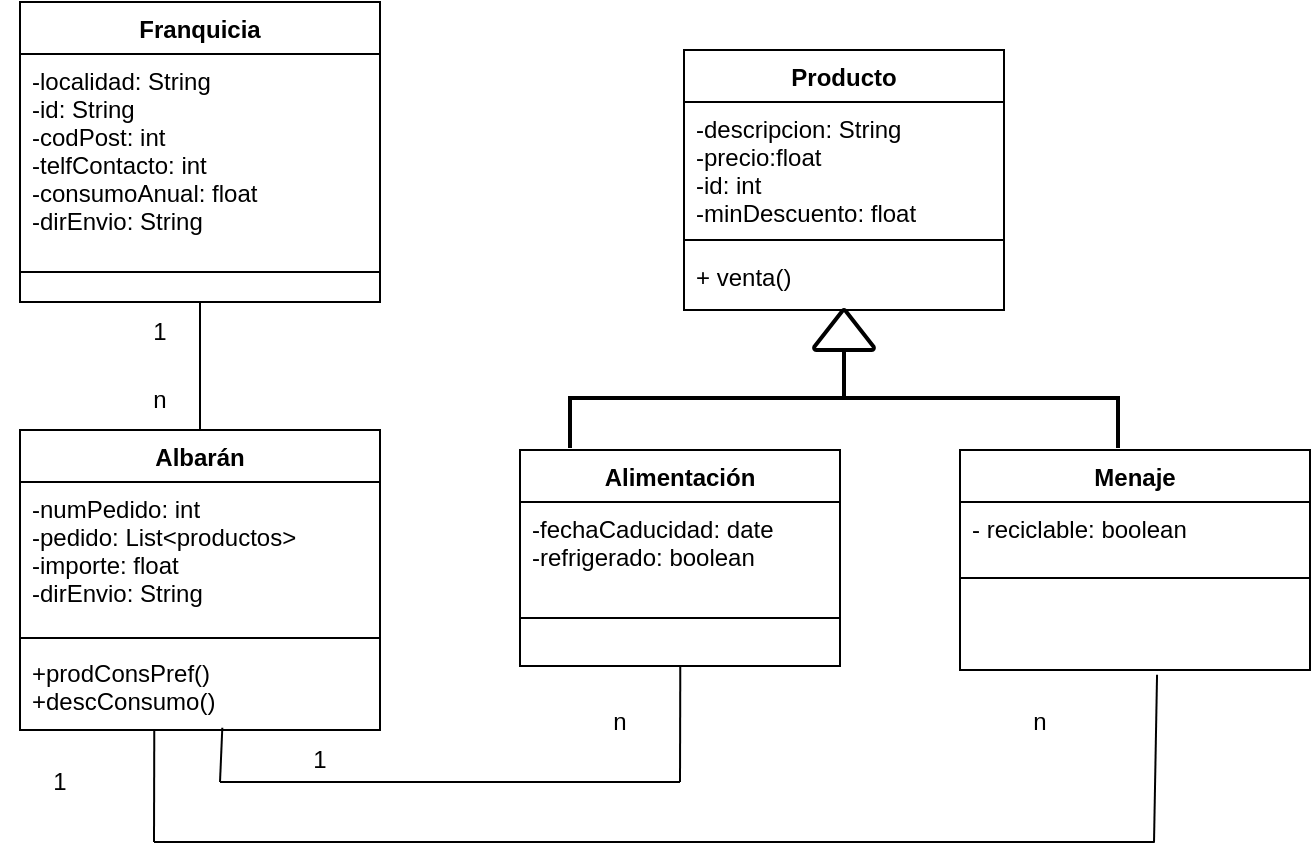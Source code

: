 <mxfile version="16.6.1" type="device"><diagram id="XeBJXCAFXro1P9N5QcyE" name="Page-1"><mxGraphModel dx="1010" dy="429" grid="1" gridSize="10" guides="1" tooltips="1" connect="1" arrows="1" fold="1" page="1" pageScale="1" pageWidth="1169" pageHeight="827" math="0" shadow="0"><root><mxCell id="0"/><mxCell id="1" parent="0"/><mxCell id="3NCJSiWGbGWgBRMzP79B-1" value="Producto" style="swimlane;fontStyle=1;align=center;verticalAlign=top;childLayout=stackLayout;horizontal=1;startSize=26;horizontalStack=0;resizeParent=1;resizeParentMax=0;resizeLast=0;collapsible=1;marginBottom=0;" parent="1" vertex="1"><mxGeometry x="742" y="94" width="160" height="130" as="geometry"/></mxCell><mxCell id="3NCJSiWGbGWgBRMzP79B-2" value="-descripcion: String&#xA;-precio:float&#xA;-id: int&#xA;-minDescuento: float&#xA;&#xA;&#xA;&#xA;" style="text;strokeColor=none;fillColor=none;align=left;verticalAlign=top;spacingLeft=4;spacingRight=4;overflow=hidden;rotatable=0;points=[[0,0.5],[1,0.5]];portConstraint=eastwest;" parent="3NCJSiWGbGWgBRMzP79B-1" vertex="1"><mxGeometry y="26" width="160" height="64" as="geometry"/></mxCell><mxCell id="3NCJSiWGbGWgBRMzP79B-3" value="" style="line;strokeWidth=1;fillColor=none;align=left;verticalAlign=middle;spacingTop=-1;spacingLeft=3;spacingRight=3;rotatable=0;labelPosition=right;points=[];portConstraint=eastwest;" parent="3NCJSiWGbGWgBRMzP79B-1" vertex="1"><mxGeometry y="90" width="160" height="10" as="geometry"/></mxCell><mxCell id="3NCJSiWGbGWgBRMzP79B-4" value="+ venta()&#xA;" style="text;strokeColor=none;fillColor=none;align=left;verticalAlign=top;spacingLeft=4;spacingRight=4;overflow=hidden;rotatable=0;points=[[0,0.5],[1,0.5]];portConstraint=eastwest;" parent="3NCJSiWGbGWgBRMzP79B-1" vertex="1"><mxGeometry y="100" width="160" height="30" as="geometry"/></mxCell><mxCell id="3NCJSiWGbGWgBRMzP79B-5" value="Menaje" style="swimlane;fontStyle=1;align=center;verticalAlign=top;childLayout=stackLayout;horizontal=1;startSize=26;horizontalStack=0;resizeParent=1;resizeParentMax=0;resizeLast=0;collapsible=1;marginBottom=0;" parent="1" vertex="1"><mxGeometry x="880" y="294" width="175" height="110" as="geometry"/></mxCell><mxCell id="3NCJSiWGbGWgBRMzP79B-6" value="- reciclable: boolean&#xA;&#xA;&#xA;&#xA;" style="text;strokeColor=none;fillColor=none;align=left;verticalAlign=top;spacingLeft=4;spacingRight=4;overflow=hidden;rotatable=0;points=[[0,0.5],[1,0.5]];portConstraint=eastwest;" parent="3NCJSiWGbGWgBRMzP79B-5" vertex="1"><mxGeometry y="26" width="175" height="34" as="geometry"/></mxCell><mxCell id="3NCJSiWGbGWgBRMzP79B-7" value="" style="line;strokeWidth=1;fillColor=none;align=left;verticalAlign=middle;spacingTop=-1;spacingLeft=3;spacingRight=3;rotatable=0;labelPosition=right;points=[];portConstraint=eastwest;" parent="3NCJSiWGbGWgBRMzP79B-5" vertex="1"><mxGeometry y="60" width="175" height="8" as="geometry"/></mxCell><mxCell id="3NCJSiWGbGWgBRMzP79B-8" value="&#xA;" style="text;strokeColor=none;fillColor=none;align=left;verticalAlign=top;spacingLeft=4;spacingRight=4;overflow=hidden;rotatable=0;points=[[0,0.5],[1,0.5]];portConstraint=eastwest;" parent="3NCJSiWGbGWgBRMzP79B-5" vertex="1"><mxGeometry y="68" width="175" height="32" as="geometry"/></mxCell><mxCell id="DBM3i4qEFkikXWBwKKMB-1" value="&#xA;" style="text;strokeColor=none;fillColor=none;align=left;verticalAlign=top;spacingLeft=4;spacingRight=4;overflow=hidden;rotatable=0;points=[[0,0.5],[1,0.5]];portConstraint=eastwest;" parent="3NCJSiWGbGWgBRMzP79B-5" vertex="1"><mxGeometry y="100" width="175" height="10" as="geometry"/></mxCell><mxCell id="3NCJSiWGbGWgBRMzP79B-9" value="Alimentación" style="swimlane;fontStyle=1;align=center;verticalAlign=top;childLayout=stackLayout;horizontal=1;startSize=26;horizontalStack=0;resizeParent=1;resizeParentMax=0;resizeLast=0;collapsible=1;marginBottom=0;" parent="1" vertex="1"><mxGeometry x="660" y="294" width="160" height="108" as="geometry"/></mxCell><mxCell id="3NCJSiWGbGWgBRMzP79B-10" value="-fechaCaducidad: date&#xA;-refrigerado: boolean" style="text;strokeColor=none;fillColor=none;align=left;verticalAlign=top;spacingLeft=4;spacingRight=4;overflow=hidden;rotatable=0;points=[[0,0.5],[1,0.5]];portConstraint=eastwest;" parent="3NCJSiWGbGWgBRMzP79B-9" vertex="1"><mxGeometry y="26" width="160" height="34" as="geometry"/></mxCell><mxCell id="3NCJSiWGbGWgBRMzP79B-11" value="" style="line;strokeWidth=1;fillColor=none;align=left;verticalAlign=middle;spacingTop=-1;spacingLeft=3;spacingRight=3;rotatable=0;labelPosition=right;points=[];portConstraint=eastwest;" parent="3NCJSiWGbGWgBRMzP79B-9" vertex="1"><mxGeometry y="60" width="160" height="48" as="geometry"/></mxCell><mxCell id="3NCJSiWGbGWgBRMzP79B-47" value="Franquicia" style="swimlane;fontStyle=1;align=center;verticalAlign=top;childLayout=stackLayout;horizontal=1;startSize=26;horizontalStack=0;resizeParent=1;resizeParentMax=0;resizeLast=0;collapsible=1;marginBottom=0;" parent="1" vertex="1"><mxGeometry x="410" y="70" width="180" height="150" as="geometry"/></mxCell><mxCell id="3NCJSiWGbGWgBRMzP79B-48" value="-localidad: String&#xA;-id: String&#xA;-codPost: int&#xA;-telfContacto: int&#xA;-consumoAnual: float&#xA;-dirEnvio: String&#xA;" style="text;strokeColor=none;fillColor=none;align=left;verticalAlign=top;spacingLeft=4;spacingRight=4;overflow=hidden;rotatable=0;points=[[0,0.5],[1,0.5]];portConstraint=eastwest;" parent="3NCJSiWGbGWgBRMzP79B-47" vertex="1"><mxGeometry y="26" width="180" height="94" as="geometry"/></mxCell><mxCell id="3NCJSiWGbGWgBRMzP79B-49" value="" style="line;strokeWidth=1;fillColor=none;align=left;verticalAlign=middle;spacingTop=-1;spacingLeft=3;spacingRight=3;rotatable=0;labelPosition=right;points=[];portConstraint=eastwest;" parent="3NCJSiWGbGWgBRMzP79B-47" vertex="1"><mxGeometry y="120" width="180" height="30" as="geometry"/></mxCell><mxCell id="3NCJSiWGbGWgBRMzP79B-55" style="edgeStyle=orthogonalEdgeStyle;rounded=0;orthogonalLoop=1;jettySize=auto;html=1;exitX=0;exitY=0.5;exitDx=0;exitDy=0;exitPerimeter=0;entryX=0.5;entryY=1;entryDx=0;entryDy=0;entryPerimeter=0;" parent="1" source="3NCJSiWGbGWgBRMzP79B-13" target="3NCJSiWGbGWgBRMzP79B-14" edge="1"><mxGeometry relative="1" as="geometry"/></mxCell><mxCell id="3NCJSiWGbGWgBRMzP79B-13" value="" style="strokeWidth=2;html=1;shape=mxgraph.flowchart.annotation_2;align=left;labelPosition=right;pointerEvents=1;rotation=90;" parent="1" vertex="1"><mxGeometry x="797" y="131" width="50" height="274" as="geometry"/></mxCell><mxCell id="3NCJSiWGbGWgBRMzP79B-14" value="" style="strokeWidth=2;html=1;shape=mxgraph.flowchart.extract_or_measurement;whiteSpace=wrap;" parent="1" vertex="1"><mxGeometry x="807" y="224" width="30" height="20" as="geometry"/></mxCell><mxCell id="jBTWfkNlympQq5K-vtSD-16" value="1" style="text;html=1;strokeColor=none;fillColor=none;align=center;verticalAlign=middle;whiteSpace=wrap;rounded=0;" parent="1" vertex="1"><mxGeometry x="450" y="220" width="60" height="30" as="geometry"/></mxCell><mxCell id="jBTWfkNlympQq5K-vtSD-17" value="n" style="text;html=1;strokeColor=none;fillColor=none;align=center;verticalAlign=middle;whiteSpace=wrap;rounded=0;" parent="1" vertex="1"><mxGeometry x="450" y="254" width="60" height="30" as="geometry"/></mxCell><mxCell id="jBTWfkNlympQq5K-vtSD-18" value="Albarán" style="swimlane;fontStyle=1;align=center;verticalAlign=top;childLayout=stackLayout;horizontal=1;startSize=26;horizontalStack=0;resizeParent=1;resizeParentMax=0;resizeLast=0;collapsible=1;marginBottom=0;" parent="1" vertex="1"><mxGeometry x="410" y="284" width="180" height="150" as="geometry"/></mxCell><mxCell id="jBTWfkNlympQq5K-vtSD-19" value="-numPedido: int&#xA;-pedido: List&lt;productos&gt;&#xA;-importe: float&#xA;-dirEnvio: String&#xA;" style="text;strokeColor=none;fillColor=none;align=left;verticalAlign=top;spacingLeft=4;spacingRight=4;overflow=hidden;rotatable=0;points=[[0,0.5],[1,0.5]];portConstraint=eastwest;" parent="jBTWfkNlympQq5K-vtSD-18" vertex="1"><mxGeometry y="26" width="180" height="74" as="geometry"/></mxCell><mxCell id="jBTWfkNlympQq5K-vtSD-20" value="" style="line;strokeWidth=1;fillColor=none;align=left;verticalAlign=middle;spacingTop=-1;spacingLeft=3;spacingRight=3;rotatable=0;labelPosition=right;points=[];portConstraint=eastwest;" parent="jBTWfkNlympQq5K-vtSD-18" vertex="1"><mxGeometry y="100" width="180" height="8" as="geometry"/></mxCell><mxCell id="jBTWfkNlympQq5K-vtSD-21" value="+prodConsPref() &#xA;+descConsumo()&#xA;" style="text;strokeColor=none;fillColor=none;align=left;verticalAlign=top;spacingLeft=4;spacingRight=4;overflow=hidden;rotatable=0;points=[[0,0.5],[1,0.5]];portConstraint=eastwest;" parent="jBTWfkNlympQq5K-vtSD-18" vertex="1"><mxGeometry y="108" width="180" height="42" as="geometry"/></mxCell><mxCell id="DBM3i4qEFkikXWBwKKMB-3" value="1" style="text;html=1;strokeColor=none;fillColor=none;align=center;verticalAlign=middle;whiteSpace=wrap;rounded=0;" parent="1" vertex="1"><mxGeometry x="400" y="445" width="60" height="30" as="geometry"/></mxCell><mxCell id="DBM3i4qEFkikXWBwKKMB-4" value="1" style="text;html=1;strokeColor=none;fillColor=none;align=center;verticalAlign=middle;whiteSpace=wrap;rounded=0;" parent="1" vertex="1"><mxGeometry x="530" y="434" width="60" height="30" as="geometry"/></mxCell><mxCell id="DBM3i4qEFkikXWBwKKMB-5" value="n" style="text;html=1;strokeColor=none;fillColor=none;align=center;verticalAlign=middle;whiteSpace=wrap;rounded=0;" parent="1" vertex="1"><mxGeometry x="890" y="415" width="60" height="30" as="geometry"/></mxCell><mxCell id="DBM3i4qEFkikXWBwKKMB-6" value="n" style="text;html=1;strokeColor=none;fillColor=none;align=center;verticalAlign=middle;whiteSpace=wrap;rounded=0;" parent="1" vertex="1"><mxGeometry x="680" y="415" width="60" height="30" as="geometry"/></mxCell><mxCell id="EV0X8fVf54R2euTQ1Ylo-5" value="" style="endArrow=none;html=1;rounded=0;entryX=0.5;entryY=1;entryDx=0;entryDy=0;exitX=0.5;exitY=0;exitDx=0;exitDy=0;" edge="1" parent="1" source="jBTWfkNlympQq5K-vtSD-18" target="3NCJSiWGbGWgBRMzP79B-47"><mxGeometry width="50" height="50" relative="1" as="geometry"><mxPoint x="440" y="320" as="sourcePoint"/><mxPoint x="490" y="270" as="targetPoint"/></mxGeometry></mxCell><mxCell id="EV0X8fVf54R2euTQ1Ylo-6" value="" style="endArrow=none;html=1;rounded=0;entryX=0.373;entryY=0.992;entryDx=0;entryDy=0;entryPerimeter=0;" edge="1" parent="1" target="jBTWfkNlympQq5K-vtSD-21"><mxGeometry width="50" height="50" relative="1" as="geometry"><mxPoint x="477" y="490" as="sourcePoint"/><mxPoint x="780" y="380" as="targetPoint"/></mxGeometry></mxCell><mxCell id="EV0X8fVf54R2euTQ1Ylo-7" value="" style="endArrow=none;html=1;rounded=0;" edge="1" parent="1"><mxGeometry width="50" height="50" relative="1" as="geometry"><mxPoint x="977" y="490" as="sourcePoint"/><mxPoint x="477" y="490" as="targetPoint"/></mxGeometry></mxCell><mxCell id="EV0X8fVf54R2euTQ1Ylo-8" value="" style="endArrow=none;html=1;rounded=0;entryX=0.563;entryY=1.238;entryDx=0;entryDy=0;entryPerimeter=0;" edge="1" parent="1" target="DBM3i4qEFkikXWBwKKMB-1"><mxGeometry width="50" height="50" relative="1" as="geometry"><mxPoint x="977" y="490.34" as="sourcePoint"/><mxPoint x="977.14" y="435.004" as="targetPoint"/></mxGeometry></mxCell><mxCell id="EV0X8fVf54R2euTQ1Ylo-9" value="" style="endArrow=none;html=1;rounded=0;entryX=0.373;entryY=0.992;entryDx=0;entryDy=0;entryPerimeter=0;" edge="1" parent="1"><mxGeometry width="50" height="50" relative="1" as="geometry"><mxPoint x="740" y="460" as="sourcePoint"/><mxPoint x="740.14" y="402.334" as="targetPoint"/></mxGeometry></mxCell><mxCell id="EV0X8fVf54R2euTQ1Ylo-10" value="" style="endArrow=none;html=1;rounded=0;entryX=0.562;entryY=0.974;entryDx=0;entryDy=0;entryPerimeter=0;" edge="1" parent="1" target="jBTWfkNlympQq5K-vtSD-21"><mxGeometry width="50" height="50" relative="1" as="geometry"><mxPoint x="510" y="460" as="sourcePoint"/><mxPoint x="510.14" y="435.004" as="targetPoint"/></mxGeometry></mxCell><mxCell id="EV0X8fVf54R2euTQ1Ylo-11" value="" style="endArrow=none;html=1;rounded=0;" edge="1" parent="1"><mxGeometry width="50" height="50" relative="1" as="geometry"><mxPoint x="740" y="460" as="sourcePoint"/><mxPoint x="510" y="460" as="targetPoint"/></mxGeometry></mxCell></root></mxGraphModel></diagram></mxfile>